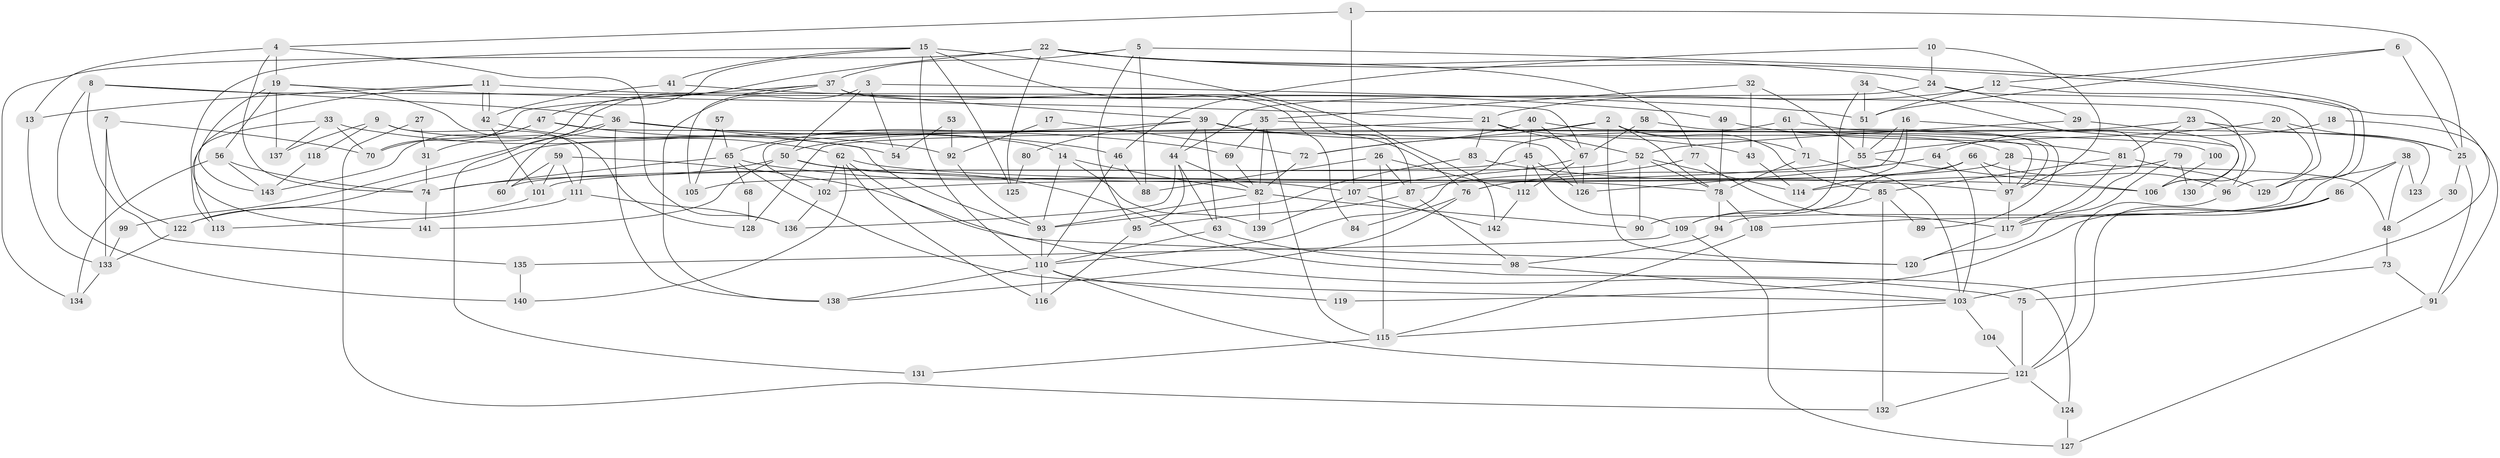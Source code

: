 // coarse degree distribution, {6: 0.18888888888888888, 8: 0.07777777777777778, 5: 0.1, 3: 0.2, 4: 0.14444444444444443, 2: 0.13333333333333333, 7: 0.06666666666666667, 9: 0.044444444444444446, 11: 0.011111111111111112, 10: 0.03333333333333333}
// Generated by graph-tools (version 1.1) at 2025/23/03/03/25 07:23:57]
// undirected, 143 vertices, 286 edges
graph export_dot {
graph [start="1"]
  node [color=gray90,style=filled];
  1;
  2;
  3;
  4;
  5;
  6;
  7;
  8;
  9;
  10;
  11;
  12;
  13;
  14;
  15;
  16;
  17;
  18;
  19;
  20;
  21;
  22;
  23;
  24;
  25;
  26;
  27;
  28;
  29;
  30;
  31;
  32;
  33;
  34;
  35;
  36;
  37;
  38;
  39;
  40;
  41;
  42;
  43;
  44;
  45;
  46;
  47;
  48;
  49;
  50;
  51;
  52;
  53;
  54;
  55;
  56;
  57;
  58;
  59;
  60;
  61;
  62;
  63;
  64;
  65;
  66;
  67;
  68;
  69;
  70;
  71;
  72;
  73;
  74;
  75;
  76;
  77;
  78;
  79;
  80;
  81;
  82;
  83;
  84;
  85;
  86;
  87;
  88;
  89;
  90;
  91;
  92;
  93;
  94;
  95;
  96;
  97;
  98;
  99;
  100;
  101;
  102;
  103;
  104;
  105;
  106;
  107;
  108;
  109;
  110;
  111;
  112;
  113;
  114;
  115;
  116;
  117;
  118;
  119;
  120;
  121;
  122;
  123;
  124;
  125;
  126;
  127;
  128;
  129;
  130;
  131;
  132;
  133;
  134;
  135;
  136;
  137;
  138;
  139;
  140;
  141;
  142;
  143;
  1 -- 4;
  1 -- 107;
  1 -- 25;
  2 -- 72;
  2 -- 78;
  2 -- 71;
  2 -- 85;
  2 -- 120;
  2 -- 123;
  2 -- 128;
  3 -- 138;
  3 -- 50;
  3 -- 51;
  3 -- 54;
  4 -- 74;
  4 -- 19;
  4 -- 13;
  4 -- 136;
  5 -- 95;
  5 -- 88;
  5 -- 37;
  5 -- 94;
  6 -- 25;
  6 -- 51;
  6 -- 12;
  7 -- 133;
  7 -- 122;
  7 -- 70;
  8 -- 135;
  8 -- 36;
  8 -- 67;
  8 -- 140;
  9 -- 14;
  9 -- 111;
  9 -- 118;
  9 -- 137;
  10 -- 24;
  10 -- 46;
  10 -- 97;
  11 -- 42;
  11 -- 42;
  11 -- 13;
  11 -- 96;
  11 -- 141;
  12 -- 51;
  12 -- 21;
  12 -- 129;
  13 -- 133;
  14 -- 139;
  14 -- 93;
  14 -- 82;
  15 -- 87;
  15 -- 41;
  15 -- 47;
  15 -- 110;
  15 -- 113;
  15 -- 125;
  15 -- 142;
  16 -- 126;
  16 -- 55;
  16 -- 114;
  16 -- 130;
  17 -- 72;
  17 -- 92;
  18 -- 64;
  18 -- 91;
  19 -- 21;
  19 -- 143;
  19 -- 56;
  19 -- 128;
  19 -- 137;
  20 -- 96;
  20 -- 55;
  20 -- 25;
  21 -- 28;
  21 -- 50;
  21 -- 52;
  21 -- 83;
  22 -- 24;
  22 -- 103;
  22 -- 31;
  22 -- 77;
  22 -- 125;
  22 -- 134;
  23 -- 25;
  23 -- 81;
  23 -- 106;
  23 -- 122;
  24 -- 129;
  24 -- 44;
  24 -- 29;
  25 -- 30;
  25 -- 91;
  26 -- 115;
  26 -- 87;
  26 -- 88;
  26 -- 112;
  27 -- 132;
  27 -- 31;
  28 -- 97;
  28 -- 48;
  28 -- 105;
  29 -- 106;
  29 -- 52;
  30 -- 48;
  31 -- 74;
  32 -- 43;
  32 -- 55;
  32 -- 35;
  33 -- 137;
  33 -- 70;
  33 -- 92;
  33 -- 113;
  34 -- 51;
  34 -- 90;
  34 -- 117;
  35 -- 102;
  35 -- 69;
  35 -- 82;
  35 -- 100;
  35 -- 115;
  36 -- 93;
  36 -- 69;
  36 -- 46;
  36 -- 60;
  36 -- 99;
  36 -- 138;
  37 -- 70;
  37 -- 39;
  37 -- 84;
  37 -- 105;
  37 -- 131;
  38 -- 86;
  38 -- 108;
  38 -- 48;
  38 -- 123;
  39 -- 44;
  39 -- 43;
  39 -- 63;
  39 -- 65;
  39 -- 76;
  39 -- 80;
  40 -- 97;
  40 -- 45;
  40 -- 67;
  40 -- 72;
  41 -- 42;
  41 -- 49;
  42 -- 62;
  42 -- 101;
  43 -- 114;
  44 -- 82;
  44 -- 63;
  44 -- 95;
  44 -- 136;
  45 -- 60;
  45 -- 112;
  45 -- 109;
  45 -- 126;
  46 -- 110;
  46 -- 88;
  47 -- 126;
  47 -- 54;
  47 -- 70;
  47 -- 143;
  48 -- 73;
  49 -- 78;
  49 -- 81;
  50 -- 141;
  50 -- 74;
  50 -- 106;
  50 -- 124;
  51 -- 55;
  52 -- 78;
  52 -- 90;
  52 -- 101;
  52 -- 114;
  53 -- 92;
  53 -- 54;
  55 -- 102;
  55 -- 106;
  56 -- 74;
  56 -- 134;
  56 -- 143;
  57 -- 65;
  57 -- 105;
  58 -- 67;
  58 -- 97;
  59 -- 111;
  59 -- 101;
  59 -- 60;
  59 -- 75;
  61 -- 71;
  61 -- 110;
  61 -- 89;
  62 -- 120;
  62 -- 78;
  62 -- 102;
  62 -- 116;
  62 -- 140;
  63 -- 110;
  63 -- 98;
  64 -- 76;
  64 -- 103;
  65 -- 107;
  65 -- 68;
  65 -- 74;
  65 -- 103;
  66 -- 76;
  66 -- 97;
  66 -- 96;
  66 -- 109;
  67 -- 107;
  67 -- 112;
  67 -- 126;
  68 -- 128;
  69 -- 82;
  71 -- 103;
  71 -- 78;
  72 -- 82;
  73 -- 91;
  73 -- 75;
  74 -- 141;
  75 -- 121;
  76 -- 138;
  76 -- 84;
  77 -- 87;
  77 -- 117;
  78 -- 94;
  78 -- 108;
  79 -- 120;
  79 -- 114;
  79 -- 130;
  80 -- 125;
  81 -- 85;
  81 -- 117;
  81 -- 129;
  82 -- 90;
  82 -- 93;
  82 -- 139;
  83 -- 97;
  83 -- 93;
  85 -- 109;
  85 -- 89;
  85 -- 132;
  86 -- 117;
  86 -- 121;
  86 -- 119;
  87 -- 98;
  87 -- 95;
  91 -- 127;
  92 -- 93;
  93 -- 110;
  94 -- 98;
  95 -- 116;
  96 -- 121;
  97 -- 117;
  98 -- 103;
  99 -- 133;
  100 -- 106;
  101 -- 122;
  102 -- 136;
  103 -- 104;
  103 -- 115;
  104 -- 121;
  107 -- 142;
  107 -- 139;
  108 -- 115;
  109 -- 127;
  109 -- 135;
  110 -- 116;
  110 -- 119;
  110 -- 121;
  110 -- 138;
  111 -- 136;
  111 -- 113;
  112 -- 142;
  115 -- 131;
  117 -- 120;
  118 -- 143;
  121 -- 124;
  121 -- 132;
  122 -- 133;
  124 -- 127;
  133 -- 134;
  135 -- 140;
}

